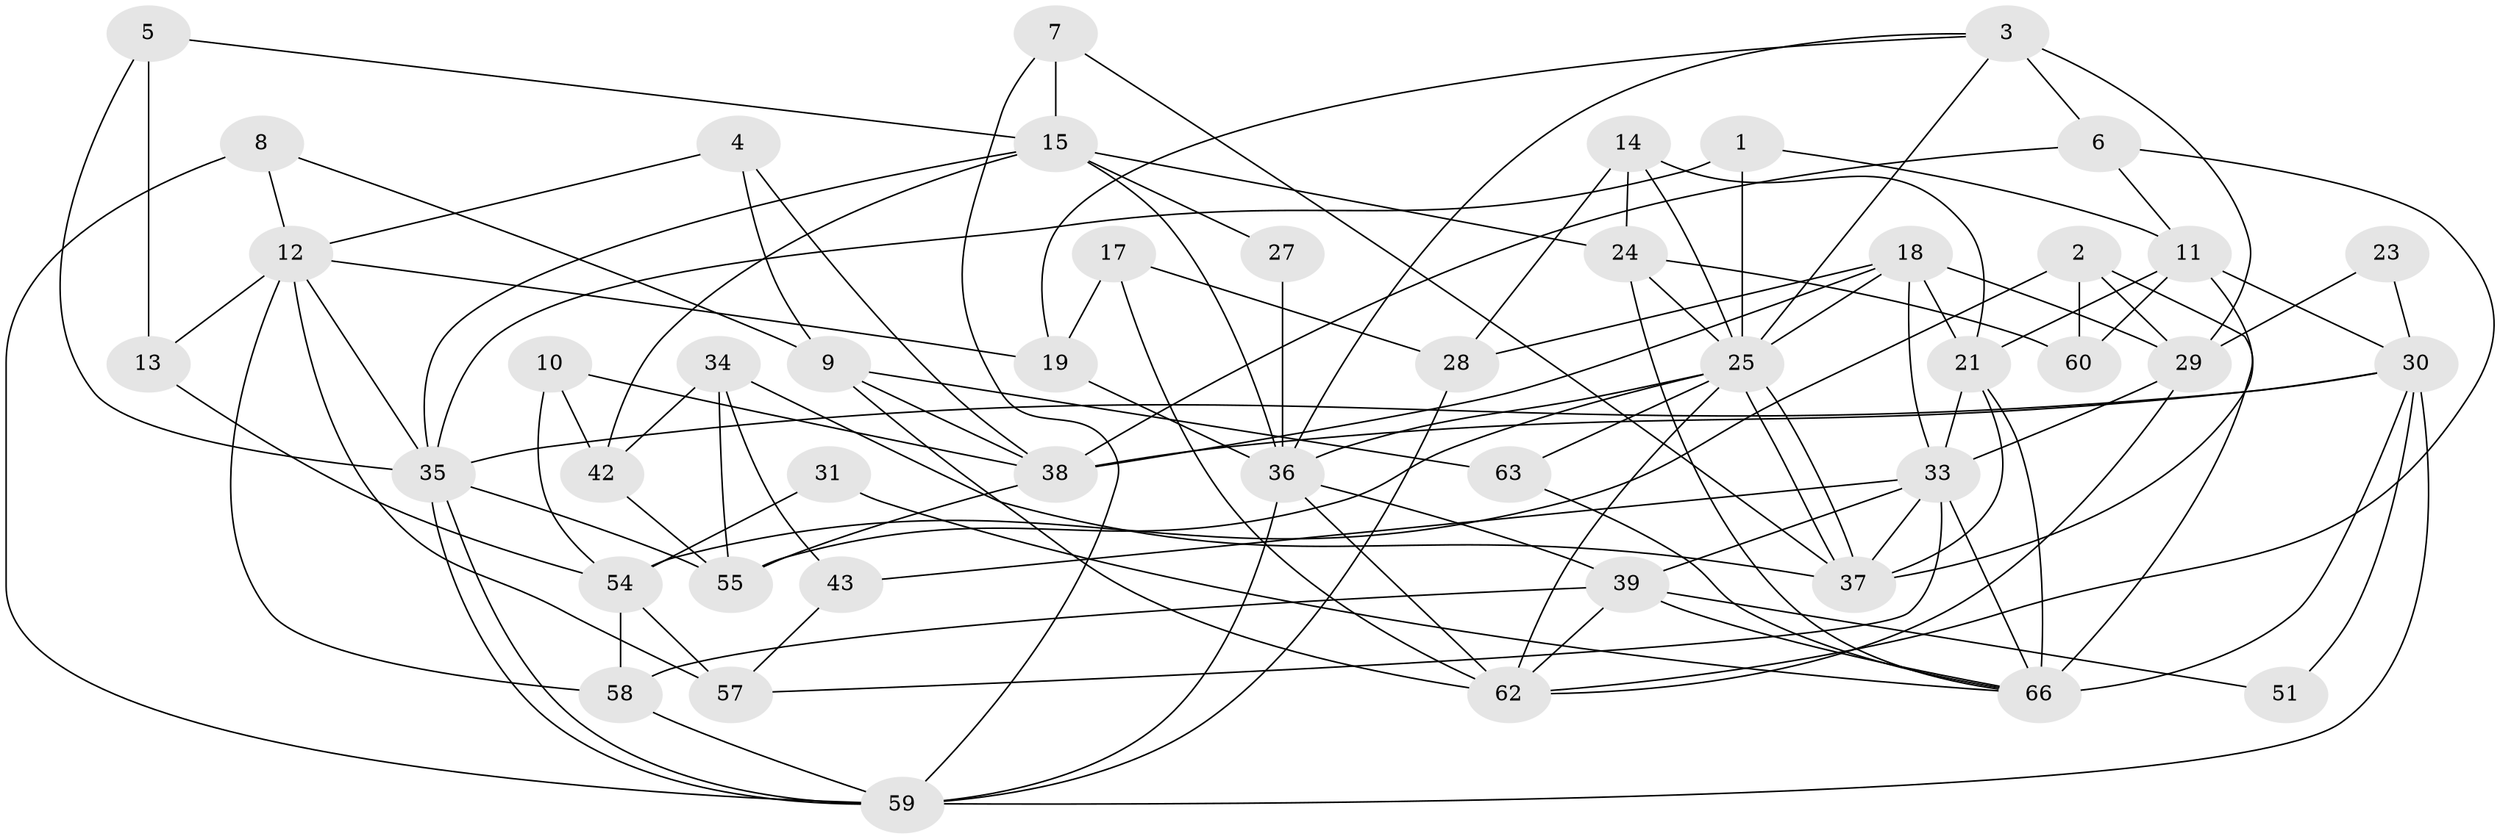 // Generated by graph-tools (version 1.1) at 2025/24/03/03/25 07:24:03]
// undirected, 46 vertices, 113 edges
graph export_dot {
graph [start="1"]
  node [color=gray90,style=filled];
  1;
  2 [super="+32"];
  3 [super="+56"];
  4;
  5;
  6;
  7;
  8;
  9 [super="+16"];
  10 [super="+41"];
  11 [super="+22"];
  12 [super="+52"];
  13;
  14 [super="+20"];
  15 [super="+53"];
  17;
  18 [super="+26"];
  19;
  21 [super="+65"];
  23;
  24 [super="+48"];
  25 [super="+50"];
  27;
  28 [super="+47"];
  29 [super="+49"];
  30 [super="+68"];
  31;
  33 [super="+45"];
  34 [super="+46"];
  35 [super="+69"];
  36 [super="+71"];
  37 [super="+44"];
  38 [super="+64"];
  39 [super="+40"];
  42 [super="+72"];
  43;
  51;
  54 [super="+61"];
  55;
  57 [super="+70"];
  58;
  59 [super="+74"];
  60;
  62 [super="+73"];
  63;
  66 [super="+67"];
  1 -- 35;
  1 -- 25;
  1 -- 11;
  2 -- 66 [weight=2];
  2 -- 54;
  2 -- 60;
  2 -- 29;
  3 -- 6;
  3 -- 19;
  3 -- 36;
  3 -- 25;
  3 -- 29 [weight=2];
  4 -- 12;
  4 -- 9;
  4 -- 38;
  5 -- 15;
  5 -- 13;
  5 -- 35;
  6 -- 38;
  6 -- 11;
  6 -- 62;
  7 -- 15;
  7 -- 59;
  7 -- 37;
  8 -- 9;
  8 -- 59 [weight=2];
  8 -- 12;
  9 -- 38;
  9 -- 63;
  9 -- 62;
  10 -- 42;
  10 -- 38;
  10 -- 54;
  11 -- 21;
  11 -- 60;
  11 -- 30;
  11 -- 37;
  12 -- 13;
  12 -- 35;
  12 -- 19;
  12 -- 57;
  12 -- 58;
  13 -- 54;
  14 -- 28;
  14 -- 21;
  14 -- 25;
  14 -- 24;
  15 -- 42;
  15 -- 35;
  15 -- 36;
  15 -- 24;
  15 -- 27;
  17 -- 19;
  17 -- 28;
  17 -- 62;
  18 -- 29;
  18 -- 25;
  18 -- 33;
  18 -- 21;
  18 -- 38;
  18 -- 28;
  19 -- 36;
  21 -- 66 [weight=2];
  21 -- 33;
  21 -- 37;
  23 -- 29;
  23 -- 30;
  24 -- 60;
  24 -- 25;
  24 -- 66;
  25 -- 37;
  25 -- 37;
  25 -- 55;
  25 -- 63;
  25 -- 36;
  25 -- 62;
  27 -- 36;
  28 -- 59 [weight=2];
  29 -- 33;
  29 -- 62;
  30 -- 51;
  30 -- 66;
  30 -- 35;
  30 -- 38;
  30 -- 59;
  31 -- 54;
  31 -- 66;
  33 -- 43;
  33 -- 57;
  33 -- 66;
  33 -- 37;
  33 -- 39;
  34 -- 37;
  34 -- 55;
  34 -- 42;
  34 -- 43;
  35 -- 59;
  35 -- 59;
  35 -- 55;
  36 -- 59;
  36 -- 62;
  36 -- 39;
  38 -- 55;
  39 -- 58;
  39 -- 51;
  39 -- 62;
  39 -- 66;
  42 -- 55;
  43 -- 57;
  54 -- 57 [weight=2];
  54 -- 58;
  58 -- 59;
  63 -- 66;
}

